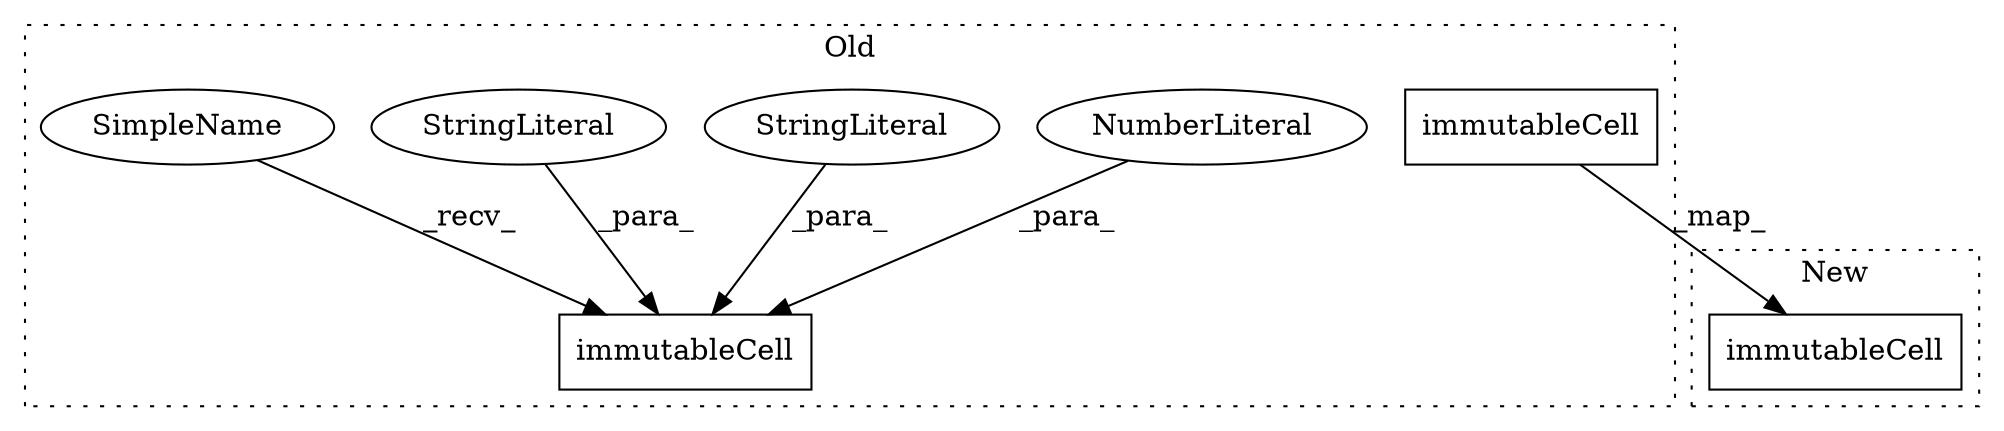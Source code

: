 digraph G {
subgraph cluster0 {
1 [label="immutableCell" a="32" s="4518,4547" l="14,1" shape="box"];
3 [label="immutableCell" a="32" s="4620,4652" l="14,1" shape="box"];
4 [label="NumberLiteral" a="34" s="4651" l="1" shape="ellipse"];
5 [label="StringLiteral" a="45" s="4643" l="6" shape="ellipse"];
6 [label="StringLiteral" a="45" s="4634" l="7" shape="ellipse"];
7 [label="SimpleName" a="42" s="4613" l="6" shape="ellipse"];
label = "Old";
style="dotted";
}
subgraph cluster1 {
2 [label="immutableCell" a="32" s="2356,2385" l="14,1" shape="box"];
label = "New";
style="dotted";
}
1 -> 2 [label="_map_"];
4 -> 3 [label="_para_"];
5 -> 3 [label="_para_"];
6 -> 3 [label="_para_"];
7 -> 3 [label="_recv_"];
}